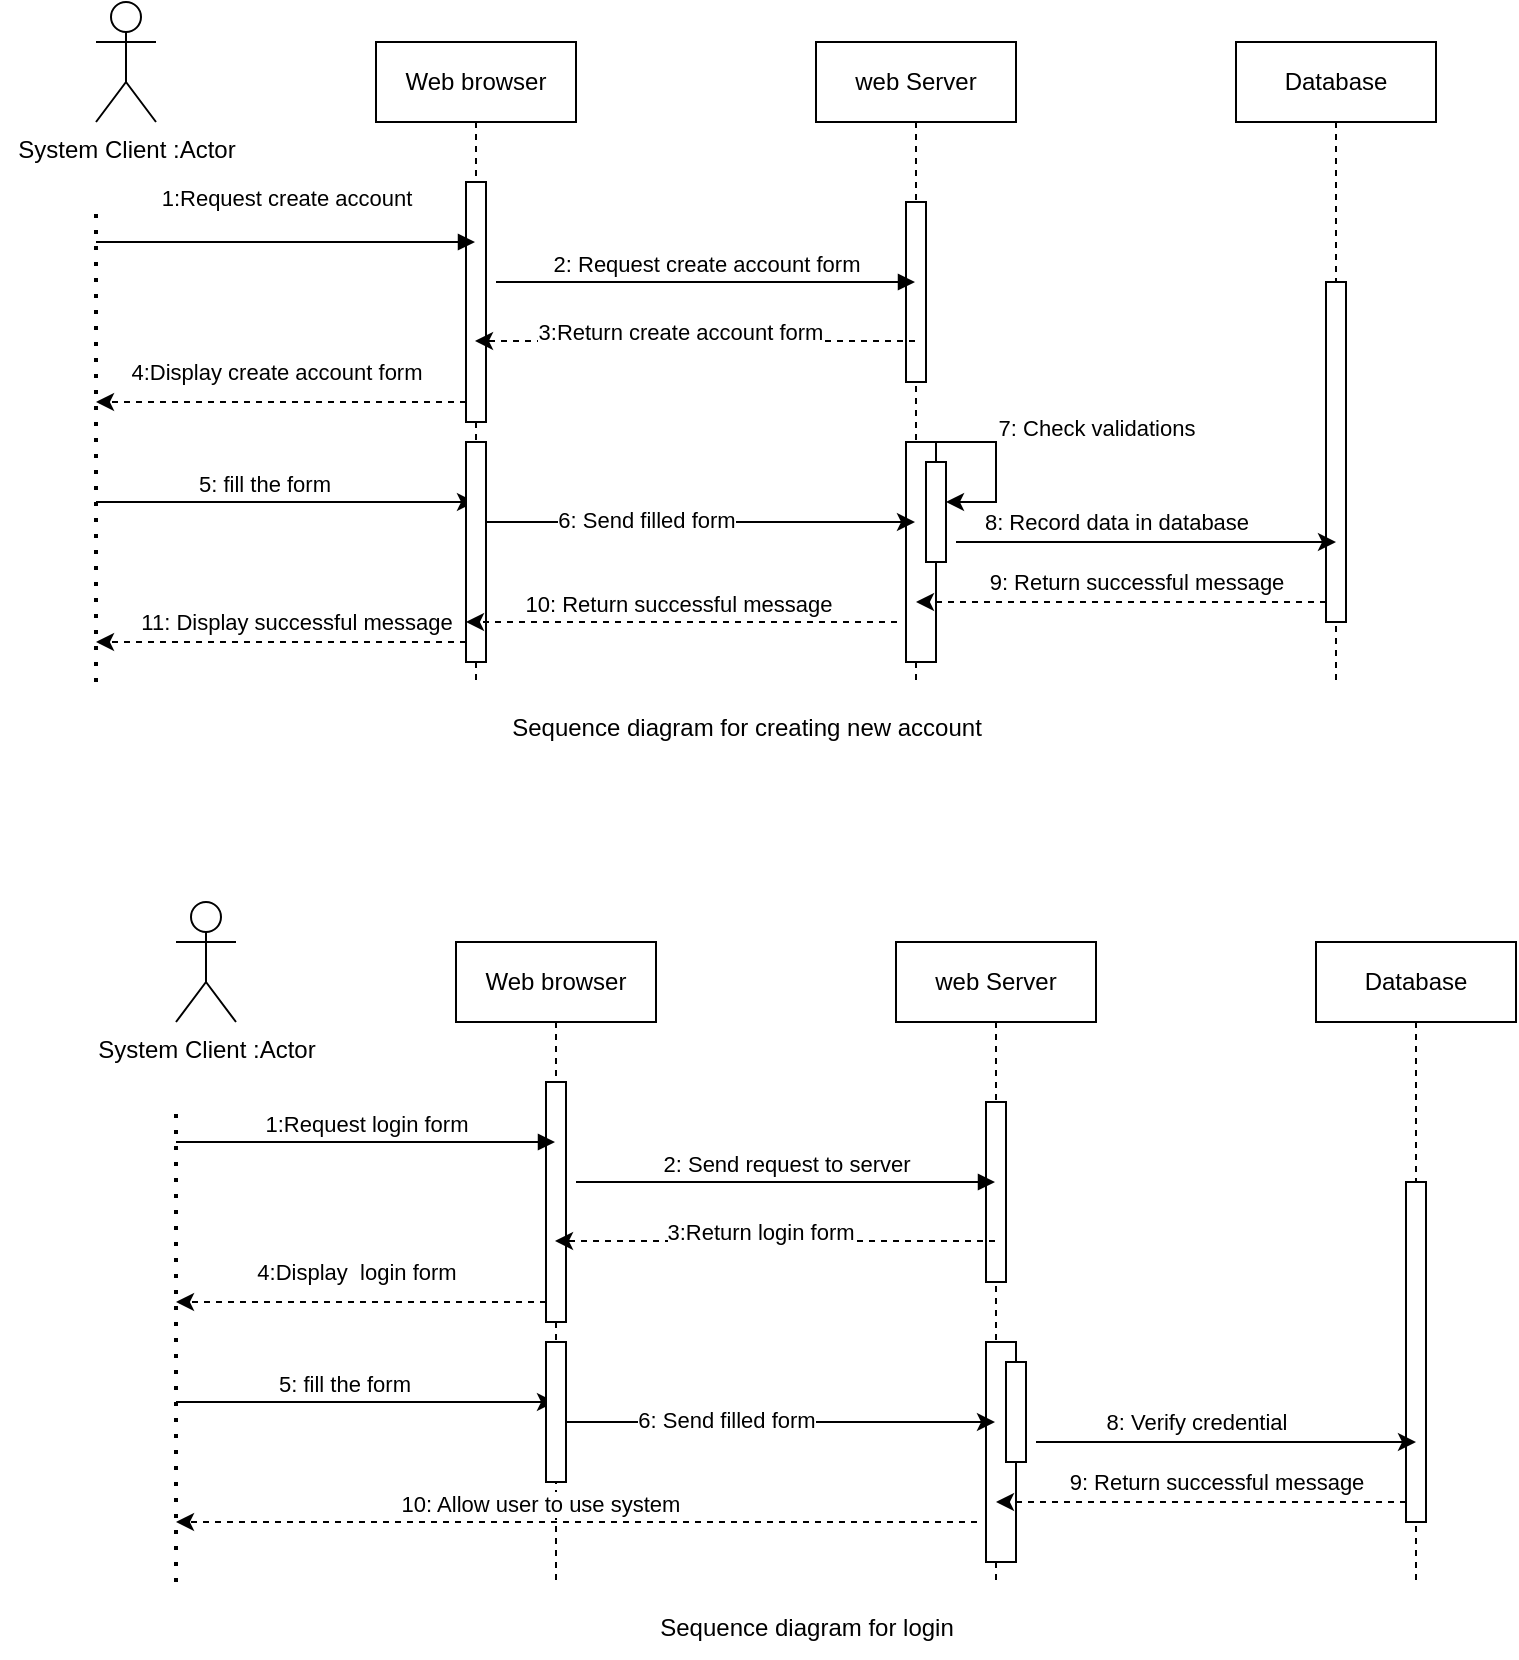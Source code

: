 <mxfile version="25.0.1">
  <diagram name="Page-1" id="2YBvvXClWsGukQMizWep">
    <mxGraphModel dx="934" dy="579" grid="1" gridSize="10" guides="1" tooltips="1" connect="1" arrows="1" fold="1" page="1" pageScale="1" pageWidth="850" pageHeight="1100" math="0" shadow="0">
      <root>
        <mxCell id="0" />
        <mxCell id="1" parent="0" />
        <mxCell id="aM9ryv3xv72pqoxQDRHE-1" value="Web browser" style="shape=umlLifeline;perimeter=lifelinePerimeter;whiteSpace=wrap;html=1;container=0;dropTarget=0;collapsible=0;recursiveResize=0;outlineConnect=0;portConstraint=eastwest;newEdgeStyle={&quot;edgeStyle&quot;:&quot;elbowEdgeStyle&quot;,&quot;elbow&quot;:&quot;vertical&quot;,&quot;curved&quot;:0,&quot;rounded&quot;:0};" parent="1" vertex="1">
          <mxGeometry x="210" y="40" width="100" height="320" as="geometry" />
        </mxCell>
        <mxCell id="QaiFtMwnwcTfrkQ7LNpK-12" style="edgeStyle=elbowEdgeStyle;rounded=0;orthogonalLoop=1;jettySize=auto;html=1;elbow=vertical;curved=0;dashed=1;" edge="1" parent="aM9ryv3xv72pqoxQDRHE-1" source="aM9ryv3xv72pqoxQDRHE-2">
          <mxGeometry relative="1" as="geometry">
            <mxPoint x="-140" y="180" as="targetPoint" />
            <Array as="points">
              <mxPoint x="-40" y="180" />
            </Array>
          </mxGeometry>
        </mxCell>
        <mxCell id="QaiFtMwnwcTfrkQ7LNpK-13" value="4:Display create account form" style="edgeLabel;html=1;align=center;verticalAlign=middle;resizable=0;points=[];" vertex="1" connectable="0" parent="QaiFtMwnwcTfrkQ7LNpK-12">
          <mxGeometry x="0.157" y="-7" relative="1" as="geometry">
            <mxPoint x="12" y="-8" as="offset" />
          </mxGeometry>
        </mxCell>
        <mxCell id="aM9ryv3xv72pqoxQDRHE-2" value="" style="html=1;points=[];perimeter=orthogonalPerimeter;outlineConnect=0;targetShapes=umlLifeline;portConstraint=eastwest;newEdgeStyle={&quot;edgeStyle&quot;:&quot;elbowEdgeStyle&quot;,&quot;elbow&quot;:&quot;vertical&quot;,&quot;curved&quot;:0,&quot;rounded&quot;:0};" parent="aM9ryv3xv72pqoxQDRHE-1" vertex="1">
          <mxGeometry x="45" y="70" width="10" height="120" as="geometry" />
        </mxCell>
        <mxCell id="aM9ryv3xv72pqoxQDRHE-5" value="web Server" style="shape=umlLifeline;perimeter=lifelinePerimeter;whiteSpace=wrap;html=1;container=0;dropTarget=0;collapsible=0;recursiveResize=0;outlineConnect=0;portConstraint=eastwest;newEdgeStyle={&quot;edgeStyle&quot;:&quot;elbowEdgeStyle&quot;,&quot;elbow&quot;:&quot;vertical&quot;,&quot;curved&quot;:0,&quot;rounded&quot;:0};" parent="1" vertex="1">
          <mxGeometry x="430" y="40" width="100" height="320" as="geometry" />
        </mxCell>
        <mxCell id="aM9ryv3xv72pqoxQDRHE-6" value="" style="html=1;points=[];perimeter=orthogonalPerimeter;outlineConnect=0;targetShapes=umlLifeline;portConstraint=eastwest;newEdgeStyle={&quot;edgeStyle&quot;:&quot;elbowEdgeStyle&quot;,&quot;elbow&quot;:&quot;vertical&quot;,&quot;curved&quot;:0,&quot;rounded&quot;:0};" parent="aM9ryv3xv72pqoxQDRHE-5" vertex="1">
          <mxGeometry x="45" y="80" width="10" height="90" as="geometry" />
        </mxCell>
        <mxCell id="QaiFtMwnwcTfrkQ7LNpK-21" style="edgeStyle=elbowEdgeStyle;rounded=0;orthogonalLoop=1;jettySize=auto;html=1;elbow=vertical;curved=0;" edge="1" parent="aM9ryv3xv72pqoxQDRHE-5" source="QaiFtMwnwcTfrkQ7LNpK-17" target="QaiFtMwnwcTfrkQ7LNpK-18">
          <mxGeometry relative="1" as="geometry" />
        </mxCell>
        <mxCell id="QaiFtMwnwcTfrkQ7LNpK-22" style="edgeStyle=elbowEdgeStyle;rounded=0;orthogonalLoop=1;jettySize=auto;html=1;elbow=vertical;curved=0;" edge="1" parent="aM9ryv3xv72pqoxQDRHE-5" source="QaiFtMwnwcTfrkQ7LNpK-17" target="aM9ryv3xv72pqoxQDRHE-5">
          <mxGeometry relative="1" as="geometry" />
        </mxCell>
        <mxCell id="QaiFtMwnwcTfrkQ7LNpK-17" value="" style="html=1;points=[];perimeter=orthogonalPerimeter;outlineConnect=0;targetShapes=umlLifeline;portConstraint=eastwest;newEdgeStyle={&quot;edgeStyle&quot;:&quot;elbowEdgeStyle&quot;,&quot;elbow&quot;:&quot;vertical&quot;,&quot;curved&quot;:0,&quot;rounded&quot;:0};" vertex="1" parent="aM9ryv3xv72pqoxQDRHE-5">
          <mxGeometry x="45" y="200" width="15" height="110" as="geometry" />
        </mxCell>
        <mxCell id="QaiFtMwnwcTfrkQ7LNpK-18" value="" style="html=1;points=[];perimeter=orthogonalPerimeter;outlineConnect=0;targetShapes=umlLifeline;portConstraint=eastwest;newEdgeStyle={&quot;edgeStyle&quot;:&quot;elbowEdgeStyle&quot;,&quot;elbow&quot;:&quot;vertical&quot;,&quot;curved&quot;:0,&quot;rounded&quot;:0};" vertex="1" parent="aM9ryv3xv72pqoxQDRHE-5">
          <mxGeometry x="55" y="210" width="10" height="50" as="geometry" />
        </mxCell>
        <mxCell id="QaiFtMwnwcTfrkQ7LNpK-23" value="" style="endArrow=classic;html=1;rounded=0;" edge="1" parent="aM9ryv3xv72pqoxQDRHE-5" source="QaiFtMwnwcTfrkQ7LNpK-17" target="QaiFtMwnwcTfrkQ7LNpK-18">
          <mxGeometry width="50" height="50" relative="1" as="geometry">
            <mxPoint x="-110" y="240" as="sourcePoint" />
            <mxPoint x="-60" y="190" as="targetPoint" />
            <Array as="points">
              <mxPoint x="90" y="200" />
              <mxPoint x="90" y="230" />
            </Array>
          </mxGeometry>
        </mxCell>
        <mxCell id="QaiFtMwnwcTfrkQ7LNpK-25" value="7: Check validations&lt;div&gt;&lt;br&gt;&lt;/div&gt;" style="edgeLabel;html=1;align=center;verticalAlign=middle;resizable=0;points=[];" vertex="1" connectable="0" parent="QaiFtMwnwcTfrkQ7LNpK-23">
          <mxGeometry x="-0.184" relative="1" as="geometry">
            <mxPoint x="50" y="-5" as="offset" />
          </mxGeometry>
        </mxCell>
        <mxCell id="aM9ryv3xv72pqoxQDRHE-7" value="2: Request create account form" style="html=1;verticalAlign=bottom;endArrow=block;edgeStyle=elbowEdgeStyle;elbow=vertical;curved=0;rounded=0;" parent="1" target="aM9ryv3xv72pqoxQDRHE-5" edge="1">
          <mxGeometry relative="1" as="geometry">
            <mxPoint x="270" y="160" as="sourcePoint" />
            <Array as="points">
              <mxPoint x="285" y="160" />
            </Array>
            <mxPoint x="510" y="160" as="targetPoint" />
          </mxGeometry>
        </mxCell>
        <mxCell id="aM9ryv3xv72pqoxQDRHE-9" value="&lt;blockquote style=&quot;margin: 0 0 0 40px; border: none; padding: 0px;&quot;&gt;&lt;blockquote style=&quot;margin: 0 0 0 40px; border: none; padding: 0px;&quot;&gt;&lt;div style=&quot;&quot;&gt;1:Request create account&lt;/div&gt;&lt;/blockquote&gt;&lt;/blockquote&gt;&lt;div style=&quot;&quot;&gt;&lt;br&gt;&lt;/div&gt;" style="html=1;verticalAlign=bottom;endArrow=block;edgeStyle=elbowEdgeStyle;elbow=vertical;curved=0;rounded=0;align=center;" parent="1" edge="1">
          <mxGeometry relative="1" as="geometry">
            <mxPoint x="150" y="140" as="sourcePoint" />
            <Array as="points">
              <mxPoint x="70" y="140" />
              <mxPoint x="-195" y="180" />
            </Array>
            <mxPoint x="259.5" y="140" as="targetPoint" />
          </mxGeometry>
        </mxCell>
        <mxCell id="QaiFtMwnwcTfrkQ7LNpK-1" value="Database" style="shape=umlLifeline;perimeter=lifelinePerimeter;whiteSpace=wrap;html=1;container=0;dropTarget=0;collapsible=0;recursiveResize=0;outlineConnect=0;portConstraint=eastwest;newEdgeStyle={&quot;edgeStyle&quot;:&quot;elbowEdgeStyle&quot;,&quot;elbow&quot;:&quot;vertical&quot;,&quot;curved&quot;:0,&quot;rounded&quot;:0};" vertex="1" parent="1">
          <mxGeometry x="640" y="40" width="100" height="320" as="geometry" />
        </mxCell>
        <mxCell id="QaiFtMwnwcTfrkQ7LNpK-2" value="" style="html=1;points=[];perimeter=orthogonalPerimeter;outlineConnect=0;targetShapes=umlLifeline;portConstraint=eastwest;newEdgeStyle={&quot;edgeStyle&quot;:&quot;elbowEdgeStyle&quot;,&quot;elbow&quot;:&quot;vertical&quot;,&quot;curved&quot;:0,&quot;rounded&quot;:0};" vertex="1" parent="QaiFtMwnwcTfrkQ7LNpK-1">
          <mxGeometry x="45" y="120" width="10" height="170" as="geometry" />
        </mxCell>
        <mxCell id="QaiFtMwnwcTfrkQ7LNpK-3" value="System Client :Actor" style="shape=umlActor;verticalLabelPosition=bottom;verticalAlign=top;html=1;outlineConnect=0;" vertex="1" parent="1">
          <mxGeometry x="70" y="20" width="30" height="60" as="geometry" />
        </mxCell>
        <mxCell id="QaiFtMwnwcTfrkQ7LNpK-5" value="" style="endArrow=none;dashed=1;html=1;dashPattern=1 3;strokeWidth=2;rounded=0;" edge="1" parent="1">
          <mxGeometry width="50" height="50" relative="1" as="geometry">
            <mxPoint x="70" y="360" as="sourcePoint" />
            <mxPoint x="70" y="120" as="targetPoint" />
          </mxGeometry>
        </mxCell>
        <mxCell id="QaiFtMwnwcTfrkQ7LNpK-9" style="edgeStyle=elbowEdgeStyle;rounded=0;orthogonalLoop=1;jettySize=auto;html=1;elbow=vertical;curved=0;dashed=1;" edge="1" parent="1" source="aM9ryv3xv72pqoxQDRHE-5">
          <mxGeometry relative="1" as="geometry">
            <mxPoint x="505" y="189.5" as="sourcePoint" />
            <mxPoint x="259.5" y="189.5" as="targetPoint" />
          </mxGeometry>
        </mxCell>
        <mxCell id="QaiFtMwnwcTfrkQ7LNpK-11" value="3:Return create account form" style="edgeLabel;html=1;align=center;verticalAlign=middle;resizable=0;points=[];" vertex="1" connectable="0" parent="QaiFtMwnwcTfrkQ7LNpK-9">
          <mxGeometry x="0.067" relative="1" as="geometry">
            <mxPoint y="-5" as="offset" />
          </mxGeometry>
        </mxCell>
        <mxCell id="QaiFtMwnwcTfrkQ7LNpK-14" value="" style="endArrow=classic;html=1;rounded=0;" edge="1" parent="1" target="aM9ryv3xv72pqoxQDRHE-1">
          <mxGeometry width="50" height="50" relative="1" as="geometry">
            <mxPoint x="70" y="270" as="sourcePoint" />
            <mxPoint x="120" y="220" as="targetPoint" />
          </mxGeometry>
        </mxCell>
        <mxCell id="QaiFtMwnwcTfrkQ7LNpK-15" value="5: fill the form" style="edgeLabel;html=1;align=center;verticalAlign=middle;resizable=0;points=[];" vertex="1" connectable="0" parent="QaiFtMwnwcTfrkQ7LNpK-14">
          <mxGeometry x="-0.114" y="9" relative="1" as="geometry">
            <mxPoint as="offset" />
          </mxGeometry>
        </mxCell>
        <mxCell id="QaiFtMwnwcTfrkQ7LNpK-19" style="edgeStyle=elbowEdgeStyle;rounded=0;orthogonalLoop=1;jettySize=auto;html=1;elbow=vertical;curved=0;" edge="1" parent="1" source="QaiFtMwnwcTfrkQ7LNpK-20" target="aM9ryv3xv72pqoxQDRHE-5">
          <mxGeometry relative="1" as="geometry">
            <Array as="points">
              <mxPoint x="370" y="280" />
            </Array>
          </mxGeometry>
        </mxCell>
        <mxCell id="QaiFtMwnwcTfrkQ7LNpK-24" value="6: Send filled form" style="edgeLabel;html=1;align=center;verticalAlign=middle;resizable=0;points=[];" vertex="1" connectable="0" parent="QaiFtMwnwcTfrkQ7LNpK-19">
          <mxGeometry x="-0.254" y="1" relative="1" as="geometry">
            <mxPoint as="offset" />
          </mxGeometry>
        </mxCell>
        <mxCell id="QaiFtMwnwcTfrkQ7LNpK-34" style="edgeStyle=elbowEdgeStyle;rounded=0;orthogonalLoop=1;jettySize=auto;html=1;elbow=vertical;curved=0;dashed=1;" edge="1" parent="1" source="QaiFtMwnwcTfrkQ7LNpK-20">
          <mxGeometry relative="1" as="geometry">
            <mxPoint x="70" y="340" as="targetPoint" />
            <Array as="points">
              <mxPoint x="220" y="340" />
            </Array>
          </mxGeometry>
        </mxCell>
        <mxCell id="QaiFtMwnwcTfrkQ7LNpK-35" value="11: Display successful message" style="edgeLabel;html=1;align=center;verticalAlign=middle;resizable=0;points=[];" vertex="1" connectable="0" parent="QaiFtMwnwcTfrkQ7LNpK-34">
          <mxGeometry x="0.308" relative="1" as="geometry">
            <mxPoint x="36" y="-10" as="offset" />
          </mxGeometry>
        </mxCell>
        <mxCell id="QaiFtMwnwcTfrkQ7LNpK-20" value="" style="html=1;points=[];perimeter=orthogonalPerimeter;outlineConnect=0;targetShapes=umlLifeline;portConstraint=eastwest;newEdgeStyle={&quot;edgeStyle&quot;:&quot;elbowEdgeStyle&quot;,&quot;elbow&quot;:&quot;vertical&quot;,&quot;curved&quot;:0,&quot;rounded&quot;:0};" vertex="1" parent="1">
          <mxGeometry x="255" y="240" width="10" height="110" as="geometry" />
        </mxCell>
        <mxCell id="QaiFtMwnwcTfrkQ7LNpK-28" value="" style="edgeStyle=elbowEdgeStyle;rounded=0;orthogonalLoop=1;jettySize=auto;html=1;elbow=vertical;curved=0;" edge="1" parent="1">
          <mxGeometry relative="1" as="geometry">
            <mxPoint x="500" y="290" as="sourcePoint" />
            <mxPoint x="690" y="290" as="targetPoint" />
            <Array as="points" />
          </mxGeometry>
        </mxCell>
        <mxCell id="QaiFtMwnwcTfrkQ7LNpK-29" value="8: Record data in database" style="edgeLabel;html=1;align=center;verticalAlign=middle;resizable=0;points=[];" vertex="1" connectable="0" parent="QaiFtMwnwcTfrkQ7LNpK-28">
          <mxGeometry x="-0.055" y="-2" relative="1" as="geometry">
            <mxPoint x="-10" y="-12" as="offset" />
          </mxGeometry>
        </mxCell>
        <mxCell id="QaiFtMwnwcTfrkQ7LNpK-30" style="edgeStyle=elbowEdgeStyle;rounded=0;orthogonalLoop=1;jettySize=auto;html=1;elbow=vertical;curved=0;dashed=1;" edge="1" parent="1" source="QaiFtMwnwcTfrkQ7LNpK-2" target="aM9ryv3xv72pqoxQDRHE-5">
          <mxGeometry relative="1" as="geometry">
            <Array as="points">
              <mxPoint x="610" y="320" />
            </Array>
          </mxGeometry>
        </mxCell>
        <mxCell id="QaiFtMwnwcTfrkQ7LNpK-31" value="9: Return successful message" style="edgeLabel;html=1;align=center;verticalAlign=middle;resizable=0;points=[];" vertex="1" connectable="0" parent="QaiFtMwnwcTfrkQ7LNpK-30">
          <mxGeometry x="0.1" relative="1" as="geometry">
            <mxPoint x="18" y="-10" as="offset" />
          </mxGeometry>
        </mxCell>
        <mxCell id="QaiFtMwnwcTfrkQ7LNpK-32" style="edgeStyle=elbowEdgeStyle;rounded=0;orthogonalLoop=1;jettySize=auto;html=1;elbow=vertical;curved=0;dashed=1;" edge="1" parent="1">
          <mxGeometry relative="1" as="geometry">
            <mxPoint x="470.5" y="330" as="sourcePoint" />
            <mxPoint x="255" y="330" as="targetPoint" />
            <Array as="points" />
          </mxGeometry>
        </mxCell>
        <mxCell id="QaiFtMwnwcTfrkQ7LNpK-33" value="10: Return successful message" style="edgeLabel;html=1;align=center;verticalAlign=middle;resizable=0;points=[];" vertex="1" connectable="0" parent="QaiFtMwnwcTfrkQ7LNpK-32">
          <mxGeometry x="0.183" y="-6" relative="1" as="geometry">
            <mxPoint x="18" y="-3" as="offset" />
          </mxGeometry>
        </mxCell>
        <mxCell id="QaiFtMwnwcTfrkQ7LNpK-36" value="Sequence diagram for creating new account" style="text;html=1;align=center;verticalAlign=middle;resizable=0;points=[];autosize=1;strokeColor=none;fillColor=none;" vertex="1" parent="1">
          <mxGeometry x="265" y="368" width="260" height="30" as="geometry" />
        </mxCell>
        <mxCell id="QaiFtMwnwcTfrkQ7LNpK-37" value="Web browser" style="shape=umlLifeline;perimeter=lifelinePerimeter;whiteSpace=wrap;html=1;container=0;dropTarget=0;collapsible=0;recursiveResize=0;outlineConnect=0;portConstraint=eastwest;newEdgeStyle={&quot;edgeStyle&quot;:&quot;elbowEdgeStyle&quot;,&quot;elbow&quot;:&quot;vertical&quot;,&quot;curved&quot;:0,&quot;rounded&quot;:0};" vertex="1" parent="1">
          <mxGeometry x="250" y="490" width="100" height="320" as="geometry" />
        </mxCell>
        <mxCell id="QaiFtMwnwcTfrkQ7LNpK-38" style="edgeStyle=elbowEdgeStyle;rounded=0;orthogonalLoop=1;jettySize=auto;html=1;elbow=vertical;curved=0;dashed=1;" edge="1" parent="QaiFtMwnwcTfrkQ7LNpK-37" source="QaiFtMwnwcTfrkQ7LNpK-40">
          <mxGeometry relative="1" as="geometry">
            <mxPoint x="-140" y="180" as="targetPoint" />
            <Array as="points">
              <mxPoint x="-40" y="180" />
            </Array>
          </mxGeometry>
        </mxCell>
        <mxCell id="QaiFtMwnwcTfrkQ7LNpK-39" value="4:Display&amp;nbsp; login form" style="edgeLabel;html=1;align=center;verticalAlign=middle;resizable=0;points=[];" vertex="1" connectable="0" parent="QaiFtMwnwcTfrkQ7LNpK-38">
          <mxGeometry x="0.157" y="-7" relative="1" as="geometry">
            <mxPoint x="12" y="-8" as="offset" />
          </mxGeometry>
        </mxCell>
        <mxCell id="QaiFtMwnwcTfrkQ7LNpK-40" value="" style="html=1;points=[];perimeter=orthogonalPerimeter;outlineConnect=0;targetShapes=umlLifeline;portConstraint=eastwest;newEdgeStyle={&quot;edgeStyle&quot;:&quot;elbowEdgeStyle&quot;,&quot;elbow&quot;:&quot;vertical&quot;,&quot;curved&quot;:0,&quot;rounded&quot;:0};" vertex="1" parent="QaiFtMwnwcTfrkQ7LNpK-37">
          <mxGeometry x="45" y="70" width="10" height="120" as="geometry" />
        </mxCell>
        <mxCell id="QaiFtMwnwcTfrkQ7LNpK-41" value="web Server" style="shape=umlLifeline;perimeter=lifelinePerimeter;whiteSpace=wrap;html=1;container=0;dropTarget=0;collapsible=0;recursiveResize=0;outlineConnect=0;portConstraint=eastwest;newEdgeStyle={&quot;edgeStyle&quot;:&quot;elbowEdgeStyle&quot;,&quot;elbow&quot;:&quot;vertical&quot;,&quot;curved&quot;:0,&quot;rounded&quot;:0};" vertex="1" parent="1">
          <mxGeometry x="470" y="490" width="100" height="320" as="geometry" />
        </mxCell>
        <mxCell id="QaiFtMwnwcTfrkQ7LNpK-42" value="" style="html=1;points=[];perimeter=orthogonalPerimeter;outlineConnect=0;targetShapes=umlLifeline;portConstraint=eastwest;newEdgeStyle={&quot;edgeStyle&quot;:&quot;elbowEdgeStyle&quot;,&quot;elbow&quot;:&quot;vertical&quot;,&quot;curved&quot;:0,&quot;rounded&quot;:0};" vertex="1" parent="QaiFtMwnwcTfrkQ7LNpK-41">
          <mxGeometry x="45" y="80" width="10" height="90" as="geometry" />
        </mxCell>
        <mxCell id="QaiFtMwnwcTfrkQ7LNpK-43" style="edgeStyle=elbowEdgeStyle;rounded=0;orthogonalLoop=1;jettySize=auto;html=1;elbow=vertical;curved=0;" edge="1" parent="QaiFtMwnwcTfrkQ7LNpK-41" source="QaiFtMwnwcTfrkQ7LNpK-45" target="QaiFtMwnwcTfrkQ7LNpK-46">
          <mxGeometry relative="1" as="geometry" />
        </mxCell>
        <mxCell id="QaiFtMwnwcTfrkQ7LNpK-44" style="edgeStyle=elbowEdgeStyle;rounded=0;orthogonalLoop=1;jettySize=auto;html=1;elbow=vertical;curved=0;" edge="1" parent="QaiFtMwnwcTfrkQ7LNpK-41" source="QaiFtMwnwcTfrkQ7LNpK-45" target="QaiFtMwnwcTfrkQ7LNpK-41">
          <mxGeometry relative="1" as="geometry" />
        </mxCell>
        <mxCell id="QaiFtMwnwcTfrkQ7LNpK-45" value="" style="html=1;points=[];perimeter=orthogonalPerimeter;outlineConnect=0;targetShapes=umlLifeline;portConstraint=eastwest;newEdgeStyle={&quot;edgeStyle&quot;:&quot;elbowEdgeStyle&quot;,&quot;elbow&quot;:&quot;vertical&quot;,&quot;curved&quot;:0,&quot;rounded&quot;:0};" vertex="1" parent="QaiFtMwnwcTfrkQ7LNpK-41">
          <mxGeometry x="45" y="200" width="15" height="110" as="geometry" />
        </mxCell>
        <mxCell id="QaiFtMwnwcTfrkQ7LNpK-46" value="" style="html=1;points=[];perimeter=orthogonalPerimeter;outlineConnect=0;targetShapes=umlLifeline;portConstraint=eastwest;newEdgeStyle={&quot;edgeStyle&quot;:&quot;elbowEdgeStyle&quot;,&quot;elbow&quot;:&quot;vertical&quot;,&quot;curved&quot;:0,&quot;rounded&quot;:0};" vertex="1" parent="QaiFtMwnwcTfrkQ7LNpK-41">
          <mxGeometry x="55" y="210" width="10" height="50" as="geometry" />
        </mxCell>
        <mxCell id="QaiFtMwnwcTfrkQ7LNpK-49" value="2: Send request to server" style="html=1;verticalAlign=bottom;endArrow=block;edgeStyle=elbowEdgeStyle;elbow=vertical;curved=0;rounded=0;" edge="1" parent="1" target="QaiFtMwnwcTfrkQ7LNpK-41">
          <mxGeometry relative="1" as="geometry">
            <mxPoint x="310" y="610" as="sourcePoint" />
            <Array as="points">
              <mxPoint x="325" y="610" />
            </Array>
            <mxPoint x="550" y="610" as="targetPoint" />
          </mxGeometry>
        </mxCell>
        <mxCell id="QaiFtMwnwcTfrkQ7LNpK-50" value="&lt;blockquote style=&quot;margin: 0 0 0 40px; border: none; padding: 0px;&quot;&gt;&lt;blockquote style=&quot;margin: 0 0 0 40px; border: none; padding: 0px;&quot;&gt;&lt;div style=&quot;&quot;&gt;1:Request login form&lt;/div&gt;&lt;/blockquote&gt;&lt;/blockquote&gt;" style="html=1;verticalAlign=bottom;endArrow=block;edgeStyle=elbowEdgeStyle;elbow=vertical;curved=0;rounded=0;align=center;" edge="1" parent="1">
          <mxGeometry relative="1" as="geometry">
            <mxPoint x="190" y="590" as="sourcePoint" />
            <Array as="points">
              <mxPoint x="110" y="590" />
              <mxPoint x="-155" y="630" />
            </Array>
            <mxPoint x="299.5" y="590" as="targetPoint" />
          </mxGeometry>
        </mxCell>
        <mxCell id="QaiFtMwnwcTfrkQ7LNpK-51" value="Database" style="shape=umlLifeline;perimeter=lifelinePerimeter;whiteSpace=wrap;html=1;container=0;dropTarget=0;collapsible=0;recursiveResize=0;outlineConnect=0;portConstraint=eastwest;newEdgeStyle={&quot;edgeStyle&quot;:&quot;elbowEdgeStyle&quot;,&quot;elbow&quot;:&quot;vertical&quot;,&quot;curved&quot;:0,&quot;rounded&quot;:0};" vertex="1" parent="1">
          <mxGeometry x="680" y="490" width="100" height="320" as="geometry" />
        </mxCell>
        <mxCell id="QaiFtMwnwcTfrkQ7LNpK-52" value="" style="html=1;points=[];perimeter=orthogonalPerimeter;outlineConnect=0;targetShapes=umlLifeline;portConstraint=eastwest;newEdgeStyle={&quot;edgeStyle&quot;:&quot;elbowEdgeStyle&quot;,&quot;elbow&quot;:&quot;vertical&quot;,&quot;curved&quot;:0,&quot;rounded&quot;:0};" vertex="1" parent="QaiFtMwnwcTfrkQ7LNpK-51">
          <mxGeometry x="45" y="120" width="10" height="170" as="geometry" />
        </mxCell>
        <mxCell id="QaiFtMwnwcTfrkQ7LNpK-53" value="System Client :Actor" style="shape=umlActor;verticalLabelPosition=bottom;verticalAlign=top;html=1;outlineConnect=0;" vertex="1" parent="1">
          <mxGeometry x="110" y="470" width="30" height="60" as="geometry" />
        </mxCell>
        <mxCell id="QaiFtMwnwcTfrkQ7LNpK-54" value="" style="endArrow=none;dashed=1;html=1;dashPattern=1 3;strokeWidth=2;rounded=0;" edge="1" parent="1">
          <mxGeometry width="50" height="50" relative="1" as="geometry">
            <mxPoint x="110" y="810" as="sourcePoint" />
            <mxPoint x="110" y="570" as="targetPoint" />
          </mxGeometry>
        </mxCell>
        <mxCell id="QaiFtMwnwcTfrkQ7LNpK-55" style="edgeStyle=elbowEdgeStyle;rounded=0;orthogonalLoop=1;jettySize=auto;html=1;elbow=vertical;curved=0;dashed=1;" edge="1" parent="1" source="QaiFtMwnwcTfrkQ7LNpK-41">
          <mxGeometry relative="1" as="geometry">
            <mxPoint x="545" y="639.5" as="sourcePoint" />
            <mxPoint x="299.5" y="639.5" as="targetPoint" />
          </mxGeometry>
        </mxCell>
        <mxCell id="QaiFtMwnwcTfrkQ7LNpK-56" value="3:Return login form" style="edgeLabel;html=1;align=center;verticalAlign=middle;resizable=0;points=[];" vertex="1" connectable="0" parent="QaiFtMwnwcTfrkQ7LNpK-55">
          <mxGeometry x="0.067" relative="1" as="geometry">
            <mxPoint y="-5" as="offset" />
          </mxGeometry>
        </mxCell>
        <mxCell id="QaiFtMwnwcTfrkQ7LNpK-57" value="" style="endArrow=classic;html=1;rounded=0;" edge="1" parent="1" target="QaiFtMwnwcTfrkQ7LNpK-37">
          <mxGeometry width="50" height="50" relative="1" as="geometry">
            <mxPoint x="110" y="720" as="sourcePoint" />
            <mxPoint x="160" y="670" as="targetPoint" />
          </mxGeometry>
        </mxCell>
        <mxCell id="QaiFtMwnwcTfrkQ7LNpK-58" value="5: fill the form" style="edgeLabel;html=1;align=center;verticalAlign=middle;resizable=0;points=[];" vertex="1" connectable="0" parent="QaiFtMwnwcTfrkQ7LNpK-57">
          <mxGeometry x="-0.114" y="9" relative="1" as="geometry">
            <mxPoint as="offset" />
          </mxGeometry>
        </mxCell>
        <mxCell id="QaiFtMwnwcTfrkQ7LNpK-59" style="edgeStyle=elbowEdgeStyle;rounded=0;orthogonalLoop=1;jettySize=auto;html=1;elbow=vertical;curved=0;" edge="1" parent="1" source="QaiFtMwnwcTfrkQ7LNpK-63" target="QaiFtMwnwcTfrkQ7LNpK-41">
          <mxGeometry relative="1" as="geometry">
            <Array as="points">
              <mxPoint x="410" y="730" />
            </Array>
          </mxGeometry>
        </mxCell>
        <mxCell id="QaiFtMwnwcTfrkQ7LNpK-60" value="6: Send filled form" style="edgeLabel;html=1;align=center;verticalAlign=middle;resizable=0;points=[];" vertex="1" connectable="0" parent="QaiFtMwnwcTfrkQ7LNpK-59">
          <mxGeometry x="-0.254" y="1" relative="1" as="geometry">
            <mxPoint as="offset" />
          </mxGeometry>
        </mxCell>
        <mxCell id="QaiFtMwnwcTfrkQ7LNpK-63" value="" style="html=1;points=[];perimeter=orthogonalPerimeter;outlineConnect=0;targetShapes=umlLifeline;portConstraint=eastwest;newEdgeStyle={&quot;edgeStyle&quot;:&quot;elbowEdgeStyle&quot;,&quot;elbow&quot;:&quot;vertical&quot;,&quot;curved&quot;:0,&quot;rounded&quot;:0};" vertex="1" parent="1">
          <mxGeometry x="295" y="690" width="10" height="70" as="geometry" />
        </mxCell>
        <mxCell id="QaiFtMwnwcTfrkQ7LNpK-64" value="" style="edgeStyle=elbowEdgeStyle;rounded=0;orthogonalLoop=1;jettySize=auto;html=1;elbow=vertical;curved=0;" edge="1" parent="1">
          <mxGeometry relative="1" as="geometry">
            <mxPoint x="540" y="740" as="sourcePoint" />
            <mxPoint x="730" y="740" as="targetPoint" />
            <Array as="points" />
          </mxGeometry>
        </mxCell>
        <mxCell id="QaiFtMwnwcTfrkQ7LNpK-65" value="8: Verify credential" style="edgeLabel;html=1;align=center;verticalAlign=middle;resizable=0;points=[];" vertex="1" connectable="0" parent="QaiFtMwnwcTfrkQ7LNpK-64">
          <mxGeometry x="-0.055" y="-2" relative="1" as="geometry">
            <mxPoint x="-10" y="-12" as="offset" />
          </mxGeometry>
        </mxCell>
        <mxCell id="QaiFtMwnwcTfrkQ7LNpK-66" style="edgeStyle=elbowEdgeStyle;rounded=0;orthogonalLoop=1;jettySize=auto;html=1;elbow=vertical;curved=0;dashed=1;" edge="1" parent="1" source="QaiFtMwnwcTfrkQ7LNpK-52" target="QaiFtMwnwcTfrkQ7LNpK-41">
          <mxGeometry relative="1" as="geometry">
            <Array as="points">
              <mxPoint x="650" y="770" />
            </Array>
          </mxGeometry>
        </mxCell>
        <mxCell id="QaiFtMwnwcTfrkQ7LNpK-67" value="9: Return successful message" style="edgeLabel;html=1;align=center;verticalAlign=middle;resizable=0;points=[];" vertex="1" connectable="0" parent="QaiFtMwnwcTfrkQ7LNpK-66">
          <mxGeometry x="0.1" relative="1" as="geometry">
            <mxPoint x="18" y="-10" as="offset" />
          </mxGeometry>
        </mxCell>
        <mxCell id="QaiFtMwnwcTfrkQ7LNpK-68" style="edgeStyle=elbowEdgeStyle;rounded=0;orthogonalLoop=1;jettySize=auto;html=1;elbow=vertical;curved=0;dashed=1;" edge="1" parent="1">
          <mxGeometry relative="1" as="geometry">
            <mxPoint x="510.5" y="780" as="sourcePoint" />
            <mxPoint x="110" y="780" as="targetPoint" />
            <Array as="points" />
          </mxGeometry>
        </mxCell>
        <mxCell id="QaiFtMwnwcTfrkQ7LNpK-69" value="10: Allow user to use system" style="edgeLabel;html=1;align=center;verticalAlign=middle;resizable=0;points=[];" vertex="1" connectable="0" parent="QaiFtMwnwcTfrkQ7LNpK-68">
          <mxGeometry x="0.183" y="-6" relative="1" as="geometry">
            <mxPoint x="18" y="-3" as="offset" />
          </mxGeometry>
        </mxCell>
        <mxCell id="QaiFtMwnwcTfrkQ7LNpK-70" value="Sequence diagram for login" style="text;html=1;align=center;verticalAlign=middle;resizable=0;points=[];autosize=1;strokeColor=none;fillColor=none;" vertex="1" parent="1">
          <mxGeometry x="340" y="818" width="170" height="30" as="geometry" />
        </mxCell>
      </root>
    </mxGraphModel>
  </diagram>
</mxfile>

